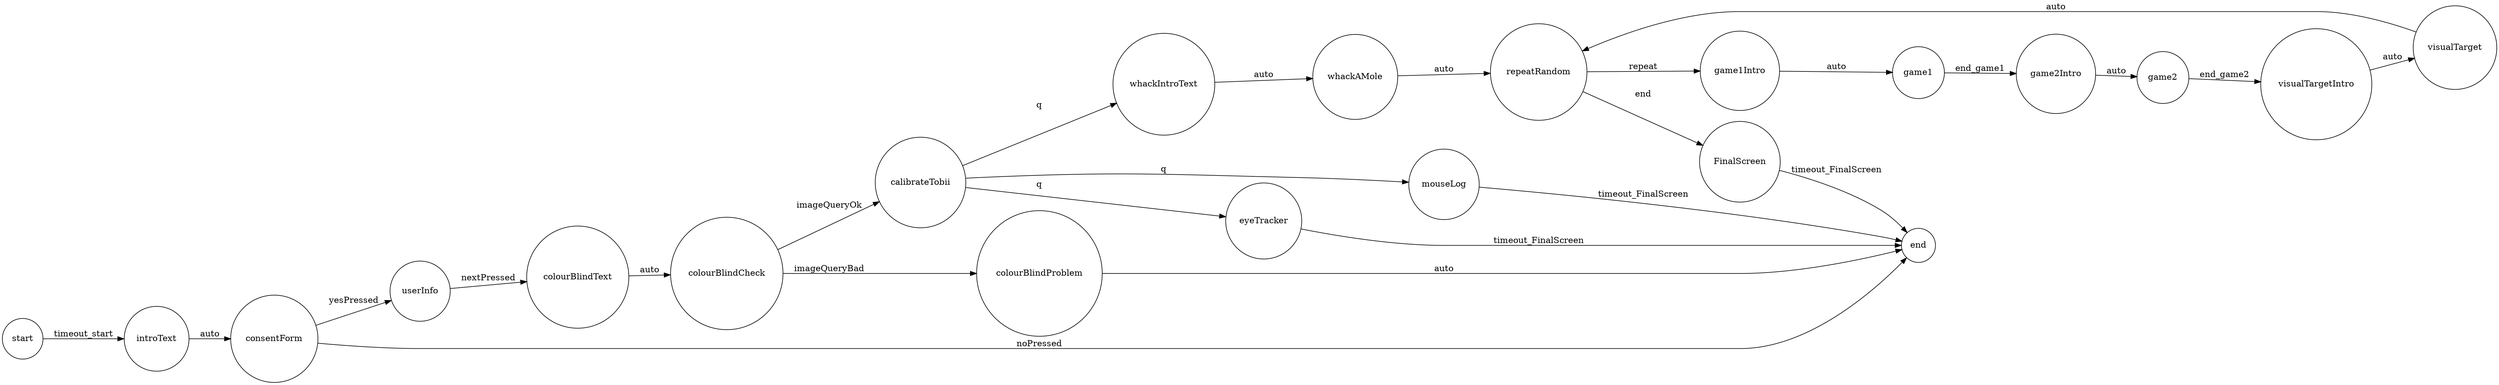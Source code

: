digraph drawing {
rankdir=LR;
node [shape = circle];
 start  ->  introText [ label = timeout_start ];
 introText  ->  consentForm [ label = auto ];
 consentForm  ->  userInfo [ label = yesPressed ];
 consentForm  ->  end [ label = noPressed ];
 userInfo  ->  colourBlindText [ label = nextPressed ];
 colourBlindText  ->  colourBlindCheck [ label = auto ];
 colourBlindCheck  ->  colourBlindProblem [ label = imageQueryBad ];
 colourBlindCheck  ->  calibrateTobii [ label = imageQueryOk ];
 calibrateTobii  ->  eyeTracker [ label = q ];
 calibrateTobii  ->  whackIntroText [ label =  q ];
 calibrateTobii  ->  mouseLog [ label = q ];
 whackIntroText  ->  whackAMole [ label = auto ];
 whackAMole  ->  repeatRandom [ label =  auto ];
 repeatRandom  ->  game1Intro  [ label =  repeat ];
 repeatRandom  ->  FinalScreen  [ label =  end ];
 game1Intro  ->  game1 [ label =  auto ];
 game1  ->  game2Intro [ label =  end_game1 ];
 game2Intro  ->  game2 [ label =  auto ];
 game2  ->  visualTargetIntro [ label =  end_game2 ];
 visualTargetIntro  ->  visualTarget [ label =  auto ];
 visualTarget  ->  repeatRandom  [ label =  auto ];
 FinalScreen  ->  end [ label =  timeout_FinalScreen ];
 mouseLog  ->  end [ label =  timeout_FinalScreen ];
 eyeTracker  ->  end [ label = timeout_FinalScreen ];
 colourBlindProblem  ->  end [ label = auto ];
}
